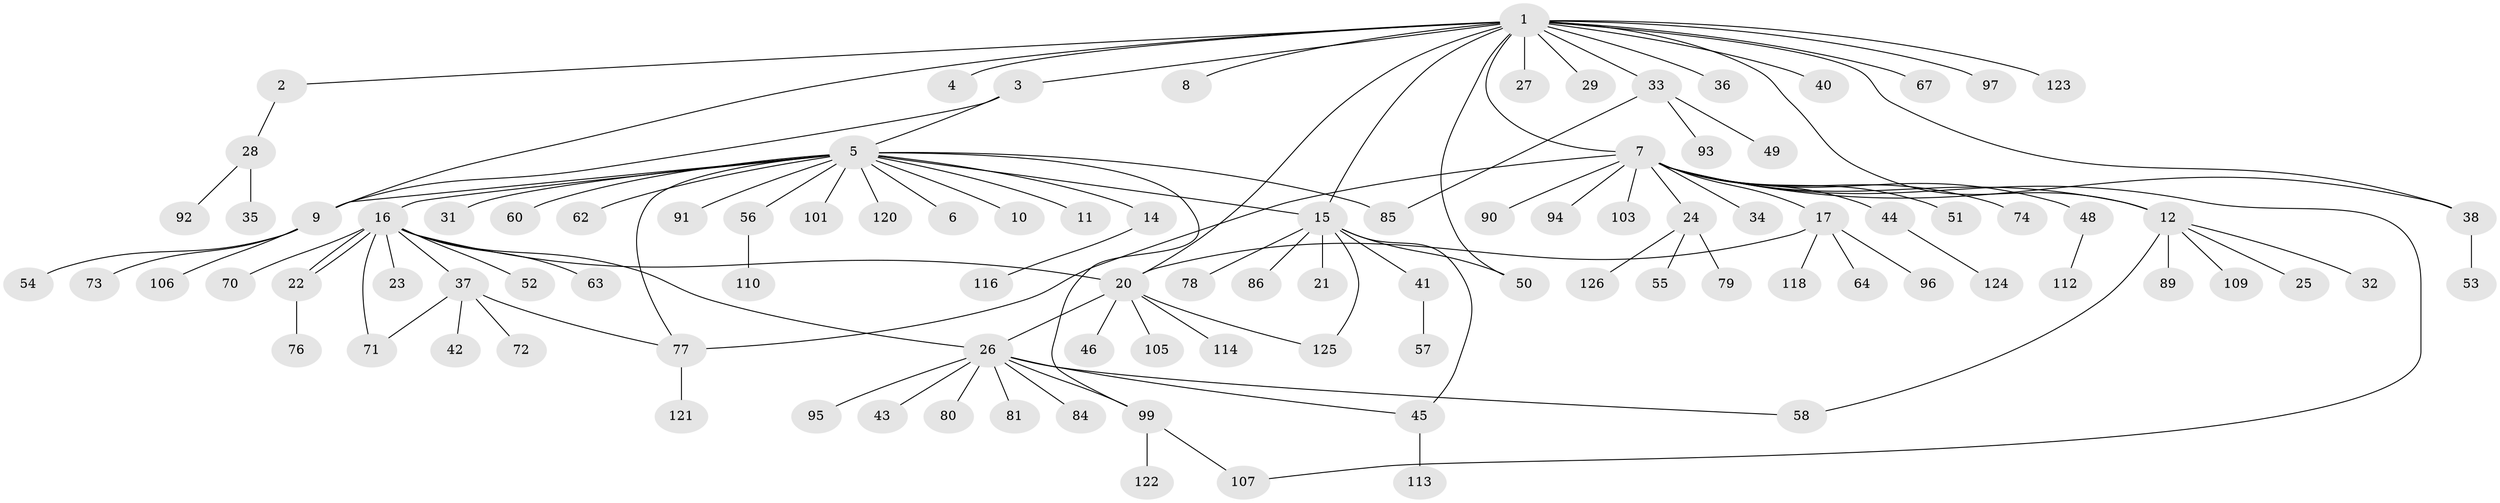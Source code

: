 // original degree distribution, {20: 0.007936507936507936, 2: 0.1984126984126984, 3: 0.05555555555555555, 1: 0.6031746031746031, 18: 0.007936507936507936, 12: 0.015873015873015872, 7: 0.007936507936507936, 5: 0.031746031746031744, 4: 0.03968253968253968, 9: 0.007936507936507936, 6: 0.015873015873015872, 11: 0.007936507936507936}
// Generated by graph-tools (version 1.1) at 2025/41/03/06/25 10:41:48]
// undirected, 100 vertices, 118 edges
graph export_dot {
graph [start="1"]
  node [color=gray90,style=filled];
  1 [super="+39"];
  2;
  3;
  4;
  5 [super="+59"];
  6;
  7 [super="+30"];
  8;
  9 [super="+102"];
  10;
  11;
  12 [super="+13"];
  14 [super="+18"];
  15 [super="+19"];
  16 [super="+98"];
  17 [super="+117"];
  20 [super="+100"];
  21;
  22 [super="+66"];
  23 [super="+88"];
  24 [super="+69"];
  25;
  26 [super="+82"];
  27 [super="+75"];
  28 [super="+65"];
  29;
  31;
  32;
  33 [super="+83"];
  34;
  35;
  36;
  37 [super="+104"];
  38 [super="+119"];
  40;
  41;
  42;
  43;
  44 [super="+47"];
  45 [super="+111"];
  46;
  48;
  49 [super="+61"];
  50;
  51 [super="+87"];
  52;
  53;
  54;
  55;
  56 [super="+68"];
  57;
  58 [super="+115"];
  60;
  62;
  63;
  64;
  67;
  70;
  71;
  72;
  73;
  74;
  76;
  77;
  78;
  79;
  80;
  81;
  84;
  85;
  86;
  89;
  90;
  91;
  92;
  93;
  94;
  95;
  96;
  97;
  99 [super="+108"];
  101;
  103;
  105;
  106;
  107;
  109;
  110;
  112;
  113;
  114;
  116;
  118;
  120;
  121;
  122;
  123;
  124;
  125;
  126;
  1 -- 2;
  1 -- 3;
  1 -- 4;
  1 -- 7;
  1 -- 8;
  1 -- 9;
  1 -- 15;
  1 -- 27;
  1 -- 29;
  1 -- 33;
  1 -- 36;
  1 -- 40;
  1 -- 50;
  1 -- 67;
  1 -- 97;
  1 -- 123;
  1 -- 20;
  1 -- 38;
  1 -- 12;
  2 -- 28;
  3 -- 5;
  3 -- 9;
  5 -- 6;
  5 -- 9;
  5 -- 10;
  5 -- 11;
  5 -- 14;
  5 -- 15;
  5 -- 16;
  5 -- 31;
  5 -- 56;
  5 -- 60;
  5 -- 62;
  5 -- 77;
  5 -- 85;
  5 -- 91;
  5 -- 101;
  5 -- 99;
  5 -- 120;
  7 -- 12;
  7 -- 17;
  7 -- 24;
  7 -- 44;
  7 -- 48;
  7 -- 51;
  7 -- 74;
  7 -- 77;
  7 -- 94;
  7 -- 103;
  7 -- 34;
  7 -- 38;
  7 -- 90;
  7 -- 107;
  9 -- 54;
  9 -- 73;
  9 -- 106;
  12 -- 32;
  12 -- 89;
  12 -- 109;
  12 -- 25;
  12 -- 58;
  14 -- 116;
  15 -- 21;
  15 -- 45;
  15 -- 50;
  15 -- 78;
  15 -- 86;
  15 -- 125;
  15 -- 41;
  16 -- 20;
  16 -- 22;
  16 -- 22;
  16 -- 23;
  16 -- 26;
  16 -- 37;
  16 -- 52;
  16 -- 63;
  16 -- 70;
  16 -- 71;
  17 -- 20;
  17 -- 64;
  17 -- 96;
  17 -- 118;
  20 -- 26;
  20 -- 46;
  20 -- 105;
  20 -- 114;
  20 -- 125;
  22 -- 76;
  24 -- 55;
  24 -- 126;
  24 -- 79;
  26 -- 43;
  26 -- 45;
  26 -- 58;
  26 -- 80;
  26 -- 81;
  26 -- 84;
  26 -- 95;
  26 -- 99;
  28 -- 35;
  28 -- 92;
  33 -- 49;
  33 -- 85;
  33 -- 93;
  37 -- 42;
  37 -- 71;
  37 -- 72;
  37 -- 77;
  38 -- 53;
  41 -- 57;
  44 -- 124;
  45 -- 113;
  48 -- 112;
  56 -- 110;
  77 -- 121;
  99 -- 107;
  99 -- 122;
}
